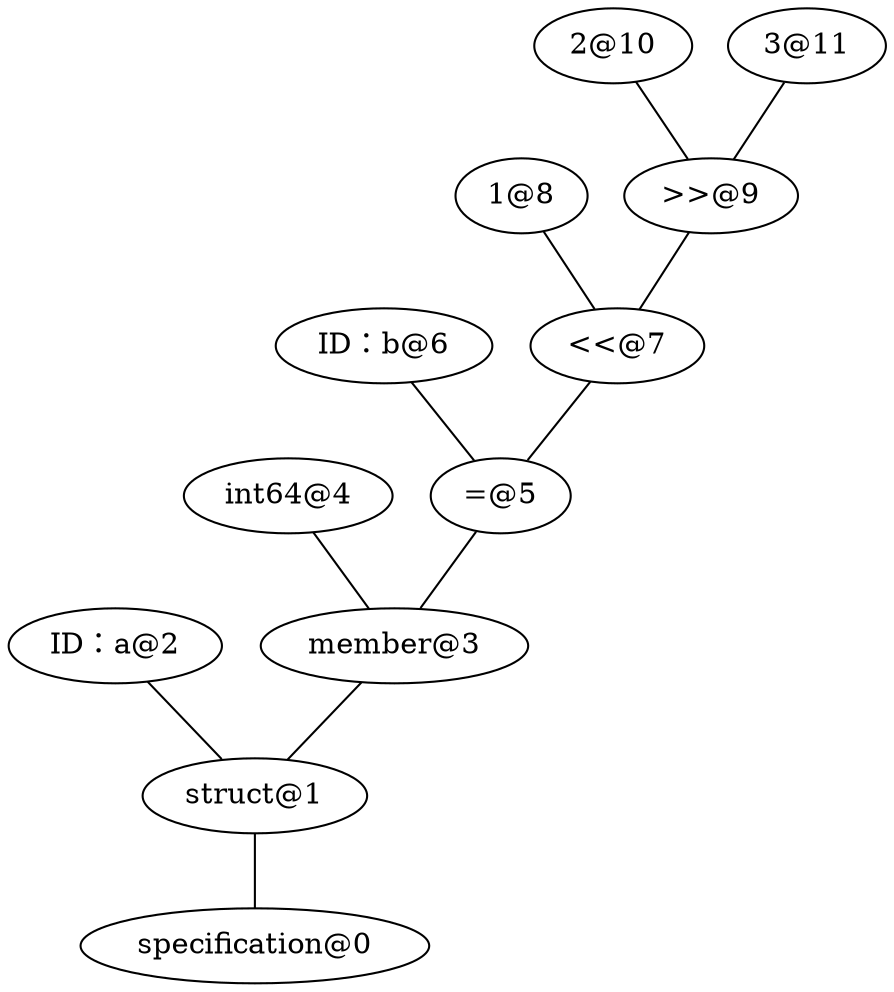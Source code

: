 graph{
    { rank=same; "specification@0"}
    { rank=same; "struct@1"}
    { rank=same; "ID：a@2"; "member@3"}
    { rank=same; "int64@4"; "=@5"}
    { rank=same; "ID：b@6"; "<<@7"}
    { rank=same; "1@8"; ">>@9"}
    { rank=same; "2@10"; "3@11"}

    "struct@1" -- "specification@0"
    "ID：a@2" -- "struct@1"
    "member@3" -- "struct@1"
    "int64@4" -- "member@3"
    "=@5" -- "member@3"
    "ID：b@6" -- "=@5"
    "<<@7" -- "=@5"
    "1@8" -- "<<@7"
    ">>@9" -- "<<@7"
    "2@10" -- ">>@9"
    "3@11" -- ">>@9"
}